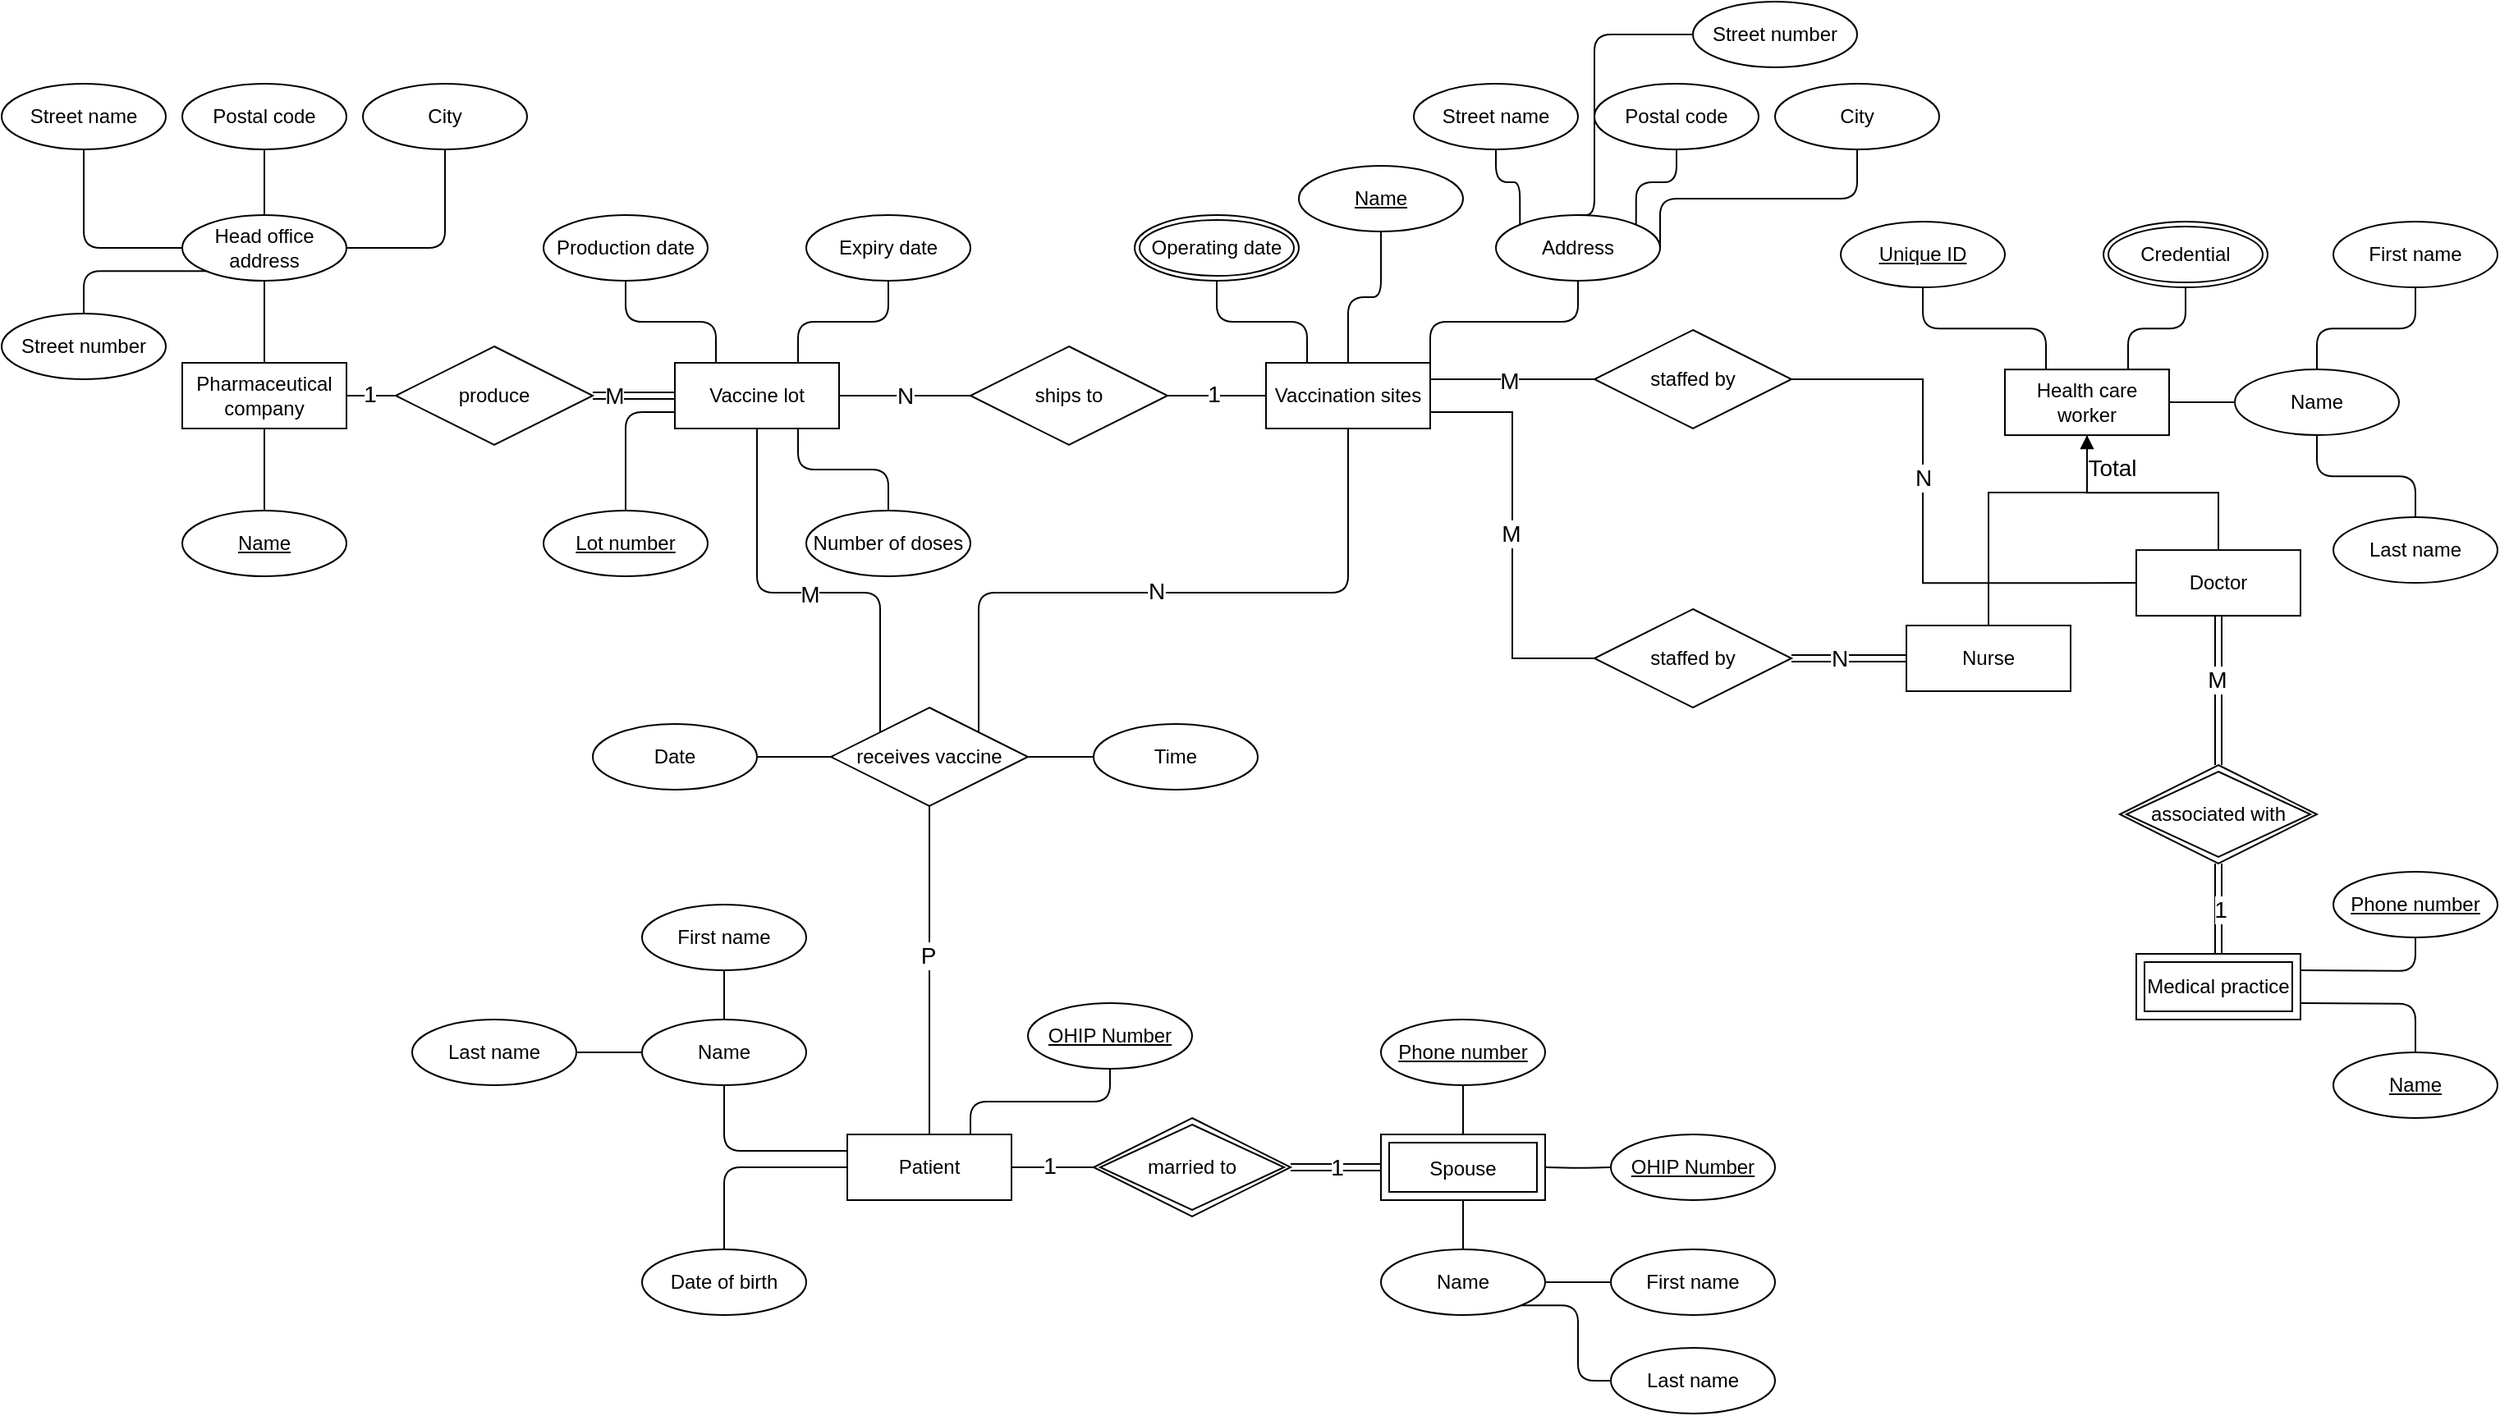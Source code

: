 <mxfile version="16.5.1" type="device"><diagram name="Page-1" id="e56a1550-8fbb-45ad-956c-1786394a9013"><mxGraphModel dx="1895" dy="2181" grid="1" gridSize="10" guides="1" tooltips="1" connect="1" arrows="1" fold="1" page="1" pageScale="1" pageWidth="1100" pageHeight="850" background="none" math="0" shadow="0"><root><mxCell id="0"/><mxCell id="1" parent="0"/><mxCell id="ESLBdS5EHAHpWrWNodqD-137" style="edgeStyle=orthogonalEdgeStyle;rounded=1;orthogonalLoop=1;jettySize=auto;html=1;exitX=0.5;exitY=1;exitDx=0;exitDy=0;entryX=0.5;entryY=0;entryDx=0;entryDy=0;startArrow=none;startFill=0;endArrow=none;endFill=0;strokeColor=default;" parent="1" source="ESLBdS5EHAHpWrWNodqD-1" target="ESLBdS5EHAHpWrWNodqD-2" edge="1"><mxGeometry relative="1" as="geometry"/></mxCell><mxCell id="ESLBdS5EHAHpWrWNodqD-1" value="Pharmaceutical company" style="whiteSpace=wrap;html=1;align=center;" parent="1" vertex="1"><mxGeometry x="400" y="-260" width="100" height="40" as="geometry"/></mxCell><mxCell id="ESLBdS5EHAHpWrWNodqD-2" value="&lt;u&gt;Name&lt;/u&gt;" style="ellipse;whiteSpace=wrap;html=1;align=center;" parent="1" vertex="1"><mxGeometry x="400" y="-170" width="100" height="40" as="geometry"/></mxCell><mxCell id="ESLBdS5EHAHpWrWNodqD-136" style="edgeStyle=orthogonalEdgeStyle;rounded=1;orthogonalLoop=1;jettySize=auto;html=1;exitX=0.5;exitY=1;exitDx=0;exitDy=0;entryX=0.5;entryY=0;entryDx=0;entryDy=0;startArrow=none;startFill=0;endArrow=none;endFill=0;strokeColor=default;" parent="1" source="ESLBdS5EHAHpWrWNodqD-3" target="ESLBdS5EHAHpWrWNodqD-1" edge="1"><mxGeometry relative="1" as="geometry"/></mxCell><mxCell id="e3JdT_8mT_WaW4l5K2X9-72" style="edgeStyle=orthogonalEdgeStyle;rounded=1;orthogonalLoop=1;jettySize=auto;html=1;exitX=0;exitY=1;exitDx=0;exitDy=0;entryX=0.5;entryY=0;entryDx=0;entryDy=0;fontSize=12;endArrow=none;endFill=0;" parent="1" source="ESLBdS5EHAHpWrWNodqD-3" target="e3JdT_8mT_WaW4l5K2X9-70" edge="1"><mxGeometry relative="1" as="geometry"/></mxCell><mxCell id="ESLBdS5EHAHpWrWNodqD-3" value="Head office address" style="ellipse;whiteSpace=wrap;html=1;align=center;" parent="1" vertex="1"><mxGeometry x="400" y="-350" width="100" height="40" as="geometry"/></mxCell><mxCell id="ESLBdS5EHAHpWrWNodqD-117" style="edgeStyle=orthogonalEdgeStyle;rounded=1;orthogonalLoop=1;jettySize=auto;html=1;exitX=0;exitY=0.75;exitDx=0;exitDy=0;startArrow=none;startFill=0;endArrow=none;endFill=0;strokeColor=default;" parent="1" source="ESLBdS5EHAHpWrWNodqD-6" target="ESLBdS5EHAHpWrWNodqD-7" edge="1"><mxGeometry relative="1" as="geometry"/></mxCell><mxCell id="ESLBdS5EHAHpWrWNodqD-213" style="edgeStyle=orthogonalEdgeStyle;rounded=1;orthogonalLoop=1;jettySize=auto;html=1;exitX=0.75;exitY=0;exitDx=0;exitDy=0;entryX=0.5;entryY=1;entryDx=0;entryDy=0;fontSize=14;startArrow=none;startFill=0;endArrow=none;endFill=0;strokeColor=default;" parent="1" source="ESLBdS5EHAHpWrWNodqD-6" target="ESLBdS5EHAHpWrWNodqD-12" edge="1"><mxGeometry relative="1" as="geometry"/></mxCell><mxCell id="ESLBdS5EHAHpWrWNodqD-215" style="edgeStyle=orthogonalEdgeStyle;rounded=1;orthogonalLoop=1;jettySize=auto;html=1;exitX=0.5;exitY=1;exitDx=0;exitDy=0;entryX=0;entryY=0;entryDx=0;entryDy=0;fontSize=14;startArrow=none;startFill=0;endArrow=none;endFill=0;strokeColor=default;" parent="1" source="ESLBdS5EHAHpWrWNodqD-6" target="ESLBdS5EHAHpWrWNodqD-68" edge="1"><mxGeometry relative="1" as="geometry"><Array as="points"><mxPoint x="750" y="-120"/><mxPoint x="825" y="-120"/></Array></mxGeometry></mxCell><mxCell id="ESLBdS5EHAHpWrWNodqD-242" value="M" style="edgeLabel;html=1;align=center;verticalAlign=middle;resizable=0;points=[];fontSize=14;" parent="ESLBdS5EHAHpWrWNodqD-215" vertex="1" connectable="0"><mxGeometry x="0.024" y="-1" relative="1" as="geometry"><mxPoint x="-1" as="offset"/></mxGeometry></mxCell><mxCell id="e3JdT_8mT_WaW4l5K2X9-36" style="edgeStyle=orthogonalEdgeStyle;rounded=1;orthogonalLoop=1;jettySize=auto;html=1;exitX=0.25;exitY=0;exitDx=0;exitDy=0;entryX=0.5;entryY=1;entryDx=0;entryDy=0;endArrow=none;endFill=0;" parent="1" source="ESLBdS5EHAHpWrWNodqD-6" target="ESLBdS5EHAHpWrWNodqD-11" edge="1"><mxGeometry relative="1" as="geometry"/></mxCell><mxCell id="ESLBdS5EHAHpWrWNodqD-6" value="Vaccine lot" style="whiteSpace=wrap;html=1;align=center;" parent="1" vertex="1"><mxGeometry x="700" y="-260" width="100" height="40" as="geometry"/></mxCell><mxCell id="ESLBdS5EHAHpWrWNodqD-7" value="&lt;u&gt;Lot number&lt;/u&gt;" style="ellipse;whiteSpace=wrap;html=1;align=center;" parent="1" vertex="1"><mxGeometry x="620" y="-170" width="100" height="40" as="geometry"/></mxCell><mxCell id="ESLBdS5EHAHpWrWNodqD-11" value="Production date" style="ellipse;whiteSpace=wrap;html=1;align=center;" parent="1" vertex="1"><mxGeometry x="620" y="-350" width="100" height="40" as="geometry"/></mxCell><mxCell id="ESLBdS5EHAHpWrWNodqD-12" value="Expiry date" style="ellipse;whiteSpace=wrap;html=1;align=center;" parent="1" vertex="1"><mxGeometry x="780" y="-350" width="100" height="40" as="geometry"/></mxCell><mxCell id="e3JdT_8mT_WaW4l5K2X9-35" style="edgeStyle=orthogonalEdgeStyle;rounded=1;orthogonalLoop=1;jettySize=auto;html=1;exitX=0.5;exitY=0;exitDx=0;exitDy=0;entryX=0.75;entryY=1;entryDx=0;entryDy=0;endArrow=none;endFill=0;" parent="1" source="ESLBdS5EHAHpWrWNodqD-16" target="ESLBdS5EHAHpWrWNodqD-6" edge="1"><mxGeometry relative="1" as="geometry"/></mxCell><mxCell id="ESLBdS5EHAHpWrWNodqD-16" value="Number of doses" style="ellipse;whiteSpace=wrap;html=1;align=center;" parent="1" vertex="1"><mxGeometry x="780" y="-170" width="100" height="40" as="geometry"/></mxCell><mxCell id="ESLBdS5EHAHpWrWNodqD-203" style="edgeStyle=orthogonalEdgeStyle;rounded=1;orthogonalLoop=1;jettySize=auto;html=1;exitX=0.75;exitY=0;exitDx=0;exitDy=0;entryX=0.5;entryY=1;entryDx=0;entryDy=0;fontSize=14;startArrow=none;startFill=0;endArrow=none;endFill=0;strokeColor=default;" parent="1" source="ESLBdS5EHAHpWrWNodqD-18" target="ESLBdS5EHAHpWrWNodqD-20" edge="1"><mxGeometry relative="1" as="geometry"/></mxCell><mxCell id="ESLBdS5EHAHpWrWNodqD-204" style="edgeStyle=orthogonalEdgeStyle;rounded=1;orthogonalLoop=1;jettySize=auto;html=1;exitX=1;exitY=0.5;exitDx=0;exitDy=0;entryX=0;entryY=0.5;entryDx=0;entryDy=0;fontSize=14;startArrow=none;startFill=0;endArrow=none;endFill=0;strokeColor=default;" parent="1" source="ESLBdS5EHAHpWrWNodqD-18" edge="1"><mxGeometry relative="1" as="geometry"><mxPoint x="955" y="230" as="targetPoint"/></mxGeometry></mxCell><mxCell id="ESLBdS5EHAHpWrWNodqD-230" value="1" style="edgeLabel;html=1;align=center;verticalAlign=middle;resizable=0;points=[];fontSize=14;" parent="ESLBdS5EHAHpWrWNodqD-204" vertex="1" connectable="0"><mxGeometry x="-0.089" y="1" relative="1" as="geometry"><mxPoint as="offset"/></mxGeometry></mxCell><mxCell id="ESLBdS5EHAHpWrWNodqD-18" value="Patient" style="whiteSpace=wrap;html=1;align=center;" parent="1" vertex="1"><mxGeometry x="805" y="210" width="100" height="40" as="geometry"/></mxCell><mxCell id="ESLBdS5EHAHpWrWNodqD-20" value="&lt;u&gt;OHIP Number&lt;/u&gt;" style="ellipse;whiteSpace=wrap;html=1;align=center;" parent="1" vertex="1"><mxGeometry x="915" y="130" width="100" height="40" as="geometry"/></mxCell><mxCell id="ESLBdS5EHAHpWrWNodqD-222" style="edgeStyle=orthogonalEdgeStyle;rounded=1;orthogonalLoop=1;jettySize=auto;html=1;exitX=0.5;exitY=1;exitDx=0;exitDy=0;entryX=0;entryY=0.25;entryDx=0;entryDy=0;fontSize=14;startArrow=none;startFill=0;endArrow=none;endFill=0;strokeColor=default;" parent="1" source="ESLBdS5EHAHpWrWNodqD-21" target="ESLBdS5EHAHpWrWNodqD-18" edge="1"><mxGeometry relative="1" as="geometry"/></mxCell><mxCell id="ESLBdS5EHAHpWrWNodqD-21" value="Name" style="ellipse;whiteSpace=wrap;html=1;align=center;" parent="1" vertex="1"><mxGeometry x="680" y="140" width="100" height="40" as="geometry"/></mxCell><mxCell id="ESLBdS5EHAHpWrWNodqD-223" style="edgeStyle=orthogonalEdgeStyle;rounded=1;orthogonalLoop=1;jettySize=auto;html=1;exitX=0.5;exitY=0;exitDx=0;exitDy=0;entryX=0;entryY=0.5;entryDx=0;entryDy=0;fontSize=14;startArrow=none;startFill=0;endArrow=none;endFill=0;strokeColor=default;" parent="1" source="ESLBdS5EHAHpWrWNodqD-22" target="ESLBdS5EHAHpWrWNodqD-18" edge="1"><mxGeometry relative="1" as="geometry"/></mxCell><mxCell id="ESLBdS5EHAHpWrWNodqD-22" value="Date of birth" style="ellipse;whiteSpace=wrap;html=1;align=center;" parent="1" vertex="1"><mxGeometry x="680" y="280" width="100" height="40" as="geometry"/></mxCell><mxCell id="ESLBdS5EHAHpWrWNodqD-133" style="edgeStyle=orthogonalEdgeStyle;rounded=1;orthogonalLoop=1;jettySize=auto;html=1;exitX=0.5;exitY=1;exitDx=0;exitDy=0;entryX=0.5;entryY=0;entryDx=0;entryDy=0;startArrow=none;startFill=0;endArrow=none;endFill=0;strokeColor=default;" parent="1" target="ESLBdS5EHAHpWrWNodqD-27" edge="1"><mxGeometry relative="1" as="geometry"><mxPoint x="1180" y="250" as="sourcePoint"/></mxGeometry></mxCell><mxCell id="ESLBdS5EHAHpWrWNodqD-134" style="edgeStyle=orthogonalEdgeStyle;rounded=1;orthogonalLoop=1;jettySize=auto;html=1;exitX=1;exitY=0.5;exitDx=0;exitDy=0;entryX=0;entryY=0.5;entryDx=0;entryDy=0;startArrow=none;startFill=0;endArrow=none;endFill=0;strokeColor=default;" parent="1" target="ESLBdS5EHAHpWrWNodqD-33" edge="1"><mxGeometry relative="1" as="geometry"><mxPoint x="1230" y="230" as="sourcePoint"/></mxGeometry></mxCell><mxCell id="ESLBdS5EHAHpWrWNodqD-177" style="edgeStyle=orthogonalEdgeStyle;rounded=1;orthogonalLoop=1;jettySize=auto;html=1;exitX=1;exitY=1;exitDx=0;exitDy=0;entryX=0;entryY=0.5;entryDx=0;entryDy=0;startArrow=none;startFill=0;endArrow=none;endFill=0;strokeColor=default;" parent="1" source="ESLBdS5EHAHpWrWNodqD-27" target="ESLBdS5EHAHpWrWNodqD-176" edge="1"><mxGeometry relative="1" as="geometry"/></mxCell><mxCell id="ESLBdS5EHAHpWrWNodqD-178" style="edgeStyle=orthogonalEdgeStyle;rounded=1;orthogonalLoop=1;jettySize=auto;html=1;exitX=1;exitY=0.5;exitDx=0;exitDy=0;entryX=0;entryY=0.5;entryDx=0;entryDy=0;startArrow=none;startFill=0;endArrow=none;endFill=0;strokeColor=default;" parent="1" source="ESLBdS5EHAHpWrWNodqD-27" target="ESLBdS5EHAHpWrWNodqD-175" edge="1"><mxGeometry relative="1" as="geometry"/></mxCell><mxCell id="ESLBdS5EHAHpWrWNodqD-27" value="Name" style="ellipse;whiteSpace=wrap;html=1;align=center;strokeColor=default;" parent="1" vertex="1"><mxGeometry x="1130" y="280" width="100" height="40" as="geometry"/></mxCell><mxCell id="ESLBdS5EHAHpWrWNodqD-32" value="&lt;u&gt;Phone number&lt;/u&gt;" style="ellipse;whiteSpace=wrap;html=1;align=center;" parent="1" vertex="1"><mxGeometry x="1130" y="140" width="100" height="40" as="geometry"/></mxCell><mxCell id="ESLBdS5EHAHpWrWNodqD-33" value="&lt;u&gt;OHIP Number&lt;/u&gt;" style="ellipse;whiteSpace=wrap;html=1;align=center;" parent="1" vertex="1"><mxGeometry x="1270" y="210" width="100" height="40" as="geometry"/></mxCell><mxCell id="ESLBdS5EHAHpWrWNodqD-35" value="" style="endArrow=none;html=1;rounded=0;entryX=0.5;entryY=1;entryDx=0;entryDy=0;" parent="1" target="ESLBdS5EHAHpWrWNodqD-32" edge="1"><mxGeometry width="50" height="50" relative="1" as="geometry"><mxPoint x="1180" y="210" as="sourcePoint"/><mxPoint x="1180" y="170" as="targetPoint"/></mxGeometry></mxCell><mxCell id="ESLBdS5EHAHpWrWNodqD-121" style="edgeStyle=orthogonalEdgeStyle;rounded=1;orthogonalLoop=1;jettySize=auto;html=1;exitX=1;exitY=0;exitDx=0;exitDy=0;entryX=0.5;entryY=1;entryDx=0;entryDy=0;startArrow=none;startFill=0;endArrow=none;endFill=0;strokeColor=default;" parent="1" source="ESLBdS5EHAHpWrWNodqD-37" target="ESLBdS5EHAHpWrWNodqD-39" edge="1"><mxGeometry relative="1" as="geometry"/></mxCell><mxCell id="ESLBdS5EHAHpWrWNodqD-128" style="edgeStyle=orthogonalEdgeStyle;rounded=1;orthogonalLoop=1;jettySize=auto;html=1;exitX=0.5;exitY=0;exitDx=0;exitDy=0;entryX=0.5;entryY=1;entryDx=0;entryDy=0;startArrow=none;startFill=0;endArrow=none;endFill=0;strokeColor=default;" parent="1" source="ESLBdS5EHAHpWrWNodqD-37" target="ESLBdS5EHAHpWrWNodqD-38" edge="1"><mxGeometry relative="1" as="geometry"/></mxCell><mxCell id="ESLBdS5EHAHpWrWNodqD-207" style="edgeStyle=orthogonalEdgeStyle;rounded=1;orthogonalLoop=1;jettySize=auto;html=1;exitX=0.25;exitY=0;exitDx=0;exitDy=0;entryX=0.5;entryY=1;entryDx=0;entryDy=0;fontSize=14;startArrow=none;startFill=0;endArrow=none;endFill=0;strokeColor=default;" parent="1" source="ESLBdS5EHAHpWrWNodqD-37" target="ESLBdS5EHAHpWrWNodqD-191" edge="1"><mxGeometry relative="1" as="geometry"/></mxCell><mxCell id="ESLBdS5EHAHpWrWNodqD-208" style="edgeStyle=orthogonalEdgeStyle;rounded=1;orthogonalLoop=1;jettySize=auto;html=1;exitX=1;exitY=0.25;exitDx=0;exitDy=0;entryX=0;entryY=0.5;entryDx=0;entryDy=0;fontSize=14;startArrow=none;startFill=0;endArrow=none;endFill=0;strokeColor=default;" parent="1" source="ESLBdS5EHAHpWrWNodqD-37" target="ESLBdS5EHAHpWrWNodqD-138" edge="1"><mxGeometry relative="1" as="geometry"/></mxCell><mxCell id="ESLBdS5EHAHpWrWNodqD-236" value="M" style="edgeLabel;html=1;align=center;verticalAlign=middle;resizable=0;points=[];fontSize=14;" parent="ESLBdS5EHAHpWrWNodqD-208" vertex="1" connectable="0"><mxGeometry x="-0.046" y="-1" relative="1" as="geometry"><mxPoint as="offset"/></mxGeometry></mxCell><mxCell id="ESLBdS5EHAHpWrWNodqD-214" style="edgeStyle=orthogonalEdgeStyle;rounded=1;orthogonalLoop=1;jettySize=auto;html=1;exitX=0.5;exitY=1;exitDx=0;exitDy=0;entryX=1;entryY=0;entryDx=0;entryDy=0;fontSize=14;startArrow=none;startFill=0;endArrow=none;endFill=0;strokeColor=default;" parent="1" source="ESLBdS5EHAHpWrWNodqD-37" target="ESLBdS5EHAHpWrWNodqD-68" edge="1"><mxGeometry relative="1" as="geometry"><Array as="points"><mxPoint x="1110" y="-120"/><mxPoint x="885" y="-120"/></Array></mxGeometry></mxCell><mxCell id="ESLBdS5EHAHpWrWNodqD-241" value="N" style="edgeLabel;html=1;align=center;verticalAlign=middle;resizable=0;points=[];fontSize=14;" parent="ESLBdS5EHAHpWrWNodqD-214" vertex="1" connectable="0"><mxGeometry x="0.054" y="-1" relative="1" as="geometry"><mxPoint x="-1" as="offset"/></mxGeometry></mxCell><mxCell id="iv5tepTXyK36cI-8VYVW-3" style="edgeStyle=orthogonalEdgeStyle;rounded=0;orthogonalLoop=1;jettySize=auto;html=1;exitX=1;exitY=0.75;exitDx=0;exitDy=0;entryX=0;entryY=0.5;entryDx=0;entryDy=0;endArrow=none;endFill=0;" parent="1" source="ESLBdS5EHAHpWrWNodqD-37" target="iv5tepTXyK36cI-8VYVW-2" edge="1"><mxGeometry relative="1" as="geometry"/></mxCell><mxCell id="iv5tepTXyK36cI-8VYVW-6" value="M" style="edgeLabel;html=1;align=center;verticalAlign=middle;resizable=0;points=[];fontSize=14;" parent="iv5tepTXyK36cI-8VYVW-3" vertex="1" connectable="0"><mxGeometry x="-0.008" y="-1" relative="1" as="geometry"><mxPoint as="offset"/></mxGeometry></mxCell><mxCell id="ESLBdS5EHAHpWrWNodqD-37" value="Vaccination sites" style="whiteSpace=wrap;html=1;align=center;" parent="1" vertex="1"><mxGeometry x="1060" y="-260" width="100" height="40" as="geometry"/></mxCell><mxCell id="ESLBdS5EHAHpWrWNodqD-38" value="&lt;u&gt;Name&lt;/u&gt;" style="ellipse;whiteSpace=wrap;html=1;align=center;" parent="1" vertex="1"><mxGeometry x="1080" y="-380" width="100" height="40" as="geometry"/></mxCell><mxCell id="e3JdT_8mT_WaW4l5K2X9-74" style="edgeStyle=orthogonalEdgeStyle;rounded=1;orthogonalLoop=1;jettySize=auto;html=1;exitX=1;exitY=0.5;exitDx=0;exitDy=0;entryX=0.5;entryY=1;entryDx=0;entryDy=0;fontSize=12;endArrow=none;endFill=0;" parent="1" source="ESLBdS5EHAHpWrWNodqD-39" target="e3JdT_8mT_WaW4l5K2X9-9" edge="1"><mxGeometry relative="1" as="geometry"><Array as="points"><mxPoint x="1300" y="-360"/><mxPoint x="1420" y="-360"/></Array></mxGeometry></mxCell><mxCell id="e3JdT_8mT_WaW4l5K2X9-75" style="edgeStyle=orthogonalEdgeStyle;rounded=1;orthogonalLoop=1;jettySize=auto;html=1;exitX=1;exitY=0;exitDx=0;exitDy=0;fontSize=12;endArrow=none;endFill=0;" parent="1" source="ESLBdS5EHAHpWrWNodqD-39" target="e3JdT_8mT_WaW4l5K2X9-8" edge="1"><mxGeometry relative="1" as="geometry"/></mxCell><mxCell id="e3JdT_8mT_WaW4l5K2X9-76" style="edgeStyle=orthogonalEdgeStyle;rounded=1;orthogonalLoop=1;jettySize=auto;html=1;exitX=0.5;exitY=0;exitDx=0;exitDy=0;entryX=0;entryY=0.5;entryDx=0;entryDy=0;fontSize=12;endArrow=none;endFill=0;" parent="1" source="ESLBdS5EHAHpWrWNodqD-39" target="e3JdT_8mT_WaW4l5K2X9-73" edge="1"><mxGeometry relative="1" as="geometry"><Array as="points"><mxPoint x="1260" y="-350"/><mxPoint x="1260" y="-460"/></Array></mxGeometry></mxCell><mxCell id="ESLBdS5EHAHpWrWNodqD-39" value="Address" style="ellipse;whiteSpace=wrap;html=1;align=center;" parent="1" vertex="1"><mxGeometry x="1200" y="-350" width="100" height="40" as="geometry"/></mxCell><mxCell id="ESLBdS5EHAHpWrWNodqD-61" value="produce" style="shape=rhombus;perimeter=rhombusPerimeter;whiteSpace=wrap;html=1;align=center;" parent="1" vertex="1"><mxGeometry x="530" y="-270" width="120" height="60" as="geometry"/></mxCell><mxCell id="ESLBdS5EHAHpWrWNodqD-62" value="" style="endArrow=none;html=1;rounded=0;exitX=1;exitY=0.5;exitDx=0;exitDy=0;entryX=0;entryY=0.5;entryDx=0;entryDy=0;" parent="1" source="ESLBdS5EHAHpWrWNodqD-1" target="ESLBdS5EHAHpWrWNodqD-61" edge="1"><mxGeometry width="50" height="50" relative="1" as="geometry"><mxPoint x="450" y="-250" as="sourcePoint"/><mxPoint x="500" y="-300" as="targetPoint"/></mxGeometry></mxCell><mxCell id="ESLBdS5EHAHpWrWNodqD-227" value="1" style="edgeLabel;html=1;align=center;verticalAlign=middle;resizable=0;points=[];fontSize=14;" parent="ESLBdS5EHAHpWrWNodqD-62" vertex="1" connectable="0"><mxGeometry x="-0.072" y="1" relative="1" as="geometry"><mxPoint as="offset"/></mxGeometry></mxCell><mxCell id="ESLBdS5EHAHpWrWNodqD-63" value="" style="endArrow=none;html=1;rounded=0;exitX=0;exitY=0.5;exitDx=0;exitDy=0;entryX=1;entryY=0.5;entryDx=0;entryDy=0;shape=link;" parent="1" source="ESLBdS5EHAHpWrWNodqD-6" target="ESLBdS5EHAHpWrWNodqD-61" edge="1"><mxGeometry width="50" height="50" relative="1" as="geometry"><mxPoint x="485" y="-230" as="sourcePoint"/><mxPoint x="635" y="-240" as="targetPoint"/></mxGeometry></mxCell><mxCell id="ESLBdS5EHAHpWrWNodqD-226" value="M" style="edgeLabel;html=1;align=center;verticalAlign=middle;resizable=0;points=[];fontSize=14;" parent="ESLBdS5EHAHpWrWNodqD-63" vertex="1" connectable="0"><mxGeometry x="0.351" y="2" relative="1" as="geometry"><mxPoint x="-3" y="-2" as="offset"/></mxGeometry></mxCell><mxCell id="ESLBdS5EHAHpWrWNodqD-206" style="edgeStyle=orthogonalEdgeStyle;rounded=1;orthogonalLoop=1;jettySize=auto;html=1;exitX=0.5;exitY=1;exitDx=0;exitDy=0;entryX=0.5;entryY=0;entryDx=0;entryDy=0;fontSize=14;startArrow=none;startFill=0;endArrow=none;endFill=0;strokeColor=default;" parent="1" source="ESLBdS5EHAHpWrWNodqD-68" target="ESLBdS5EHAHpWrWNodqD-18" edge="1"><mxGeometry relative="1" as="geometry"/></mxCell><mxCell id="ESLBdS5EHAHpWrWNodqD-231" value="P" style="edgeLabel;html=1;align=center;verticalAlign=middle;resizable=0;points=[];fontSize=14;" parent="ESLBdS5EHAHpWrWNodqD-206" vertex="1" connectable="0"><mxGeometry x="-0.091" y="-1" relative="1" as="geometry"><mxPoint as="offset"/></mxGeometry></mxCell><mxCell id="ESLBdS5EHAHpWrWNodqD-68" value="receives vaccine" style="shape=rhombus;perimeter=rhombusPerimeter;whiteSpace=wrap;html=1;align=center;" parent="1" vertex="1"><mxGeometry x="795" y="-50" width="120" height="60" as="geometry"/></mxCell><mxCell id="ESLBdS5EHAHpWrWNodqD-221" style="edgeStyle=orthogonalEdgeStyle;rounded=1;orthogonalLoop=1;jettySize=auto;html=1;exitX=1;exitY=0.5;exitDx=0;exitDy=0;entryX=0;entryY=0.5;entryDx=0;entryDy=0;fontSize=14;startArrow=none;startFill=0;endArrow=none;endFill=0;strokeColor=default;" parent="1" source="ESLBdS5EHAHpWrWNodqD-73" target="ESLBdS5EHAHpWrWNodqD-68" edge="1"><mxGeometry relative="1" as="geometry"/></mxCell><mxCell id="ESLBdS5EHAHpWrWNodqD-73" value="Date" style="ellipse;whiteSpace=wrap;html=1;align=center;" parent="1" vertex="1"><mxGeometry x="650" y="-40" width="100" height="40" as="geometry"/></mxCell><mxCell id="ESLBdS5EHAHpWrWNodqD-132" value="&lt;font style=&quot;font-size: 14px&quot;&gt;1&lt;/font&gt;" style="edgeStyle=orthogonalEdgeStyle;rounded=1;orthogonalLoop=1;jettySize=auto;html=1;exitX=1;exitY=0.5;exitDx=0;exitDy=0;entryX=0;entryY=0.5;entryDx=0;entryDy=0;startArrow=none;startFill=0;endArrow=none;endFill=0;strokeColor=default;shape=link;" parent="1" edge="1"><mxGeometry relative="1" as="geometry"><mxPoint x="1075" y="230" as="sourcePoint"/><mxPoint x="1130" y="230" as="targetPoint"/></mxGeometry></mxCell><mxCell id="ESLBdS5EHAHpWrWNodqD-93" value="ships&amp;nbsp;to" style="shape=rhombus;perimeter=rhombusPerimeter;whiteSpace=wrap;html=1;align=center;" parent="1" vertex="1"><mxGeometry x="880" y="-270" width="120" height="60" as="geometry"/></mxCell><mxCell id="ESLBdS5EHAHpWrWNodqD-94" value="" style="endArrow=none;html=1;strokeColor=default;curved=1;exitX=1;exitY=0.5;exitDx=0;exitDy=0;" parent="1" source="ESLBdS5EHAHpWrWNodqD-6" target="ESLBdS5EHAHpWrWNodqD-93" edge="1"><mxGeometry width="50" height="50" relative="1" as="geometry"><mxPoint x="840" y="-280" as="sourcePoint"/><mxPoint x="890" y="-330" as="targetPoint"/></mxGeometry></mxCell><mxCell id="ESLBdS5EHAHpWrWNodqD-233" value="N" style="edgeLabel;html=1;align=center;verticalAlign=middle;resizable=0;points=[];fontSize=14;" parent="ESLBdS5EHAHpWrWNodqD-94" vertex="1" connectable="0"><mxGeometry x="-0.383" y="-1" relative="1" as="geometry"><mxPoint x="15" y="-1" as="offset"/></mxGeometry></mxCell><mxCell id="ESLBdS5EHAHpWrWNodqD-95" value="" style="endArrow=none;html=1;strokeColor=default;curved=1;exitX=1;exitY=0.5;exitDx=0;exitDy=0;entryX=0;entryY=0.5;entryDx=0;entryDy=0;" parent="1" source="ESLBdS5EHAHpWrWNodqD-93" target="ESLBdS5EHAHpWrWNodqD-37" edge="1"><mxGeometry width="50" height="50" relative="1" as="geometry"><mxPoint x="990" y="-300" as="sourcePoint"/><mxPoint x="1040" y="-350" as="targetPoint"/></mxGeometry></mxCell><mxCell id="ESLBdS5EHAHpWrWNodqD-232" value="1" style="edgeLabel;html=1;align=center;verticalAlign=middle;resizable=0;points=[];fontSize=14;" parent="ESLBdS5EHAHpWrWNodqD-95" vertex="1" connectable="0"><mxGeometry x="-0.074" y="1" relative="1" as="geometry"><mxPoint as="offset"/></mxGeometry></mxCell><mxCell id="iv5tepTXyK36cI-8VYVW-1" style="edgeStyle=orthogonalEdgeStyle;rounded=0;orthogonalLoop=1;jettySize=auto;html=1;exitX=1;exitY=0.5;exitDx=0;exitDy=0;entryX=0;entryY=0.5;entryDx=0;entryDy=0;endArrow=none;endFill=0;" parent="1" source="ESLBdS5EHAHpWrWNodqD-138" target="ESLBdS5EHAHpWrWNodqD-147" edge="1"><mxGeometry relative="1" as="geometry"><Array as="points"><mxPoint x="1460" y="-250"/><mxPoint x="1460" y="-126"/></Array></mxGeometry></mxCell><mxCell id="iv5tepTXyK36cI-8VYVW-5" value="&lt;font style=&quot;font-size: 14px&quot;&gt;N&lt;/font&gt;" style="edgeLabel;html=1;align=center;verticalAlign=middle;resizable=0;points=[];" parent="iv5tepTXyK36cI-8VYVW-1" vertex="1" connectable="0"><mxGeometry x="-0.161" relative="1" as="geometry"><mxPoint as="offset"/></mxGeometry></mxCell><mxCell id="ESLBdS5EHAHpWrWNodqD-138" value="staffed by" style="shape=rhombus;perimeter=rhombusPerimeter;whiteSpace=wrap;html=1;align=center;" parent="1" vertex="1"><mxGeometry x="1260" y="-280" width="120" height="60" as="geometry"/></mxCell><mxCell id="ESLBdS5EHAHpWrWNodqD-145" style="edgeStyle=orthogonalEdgeStyle;rounded=1;orthogonalLoop=1;jettySize=auto;html=1;exitX=1;exitY=0.5;exitDx=0;exitDy=0;entryX=0;entryY=0.5;entryDx=0;entryDy=0;startArrow=none;startFill=0;endArrow=none;endFill=0;strokeColor=default;" parent="1" source="ESLBdS5EHAHpWrWNodqD-140" target="ESLBdS5EHAHpWrWNodqD-142" edge="1"><mxGeometry relative="1" as="geometry"/></mxCell><mxCell id="ESLBdS5EHAHpWrWNodqD-149" style="edgeStyle=orthogonalEdgeStyle;rounded=0;orthogonalLoop=1;jettySize=auto;html=1;exitX=0.5;exitY=1;exitDx=0;exitDy=0;entryX=0.5;entryY=0;entryDx=0;entryDy=0;startArrow=none;startFill=0;endArrow=none;endFill=0;strokeColor=default;" parent="1" source="ESLBdS5EHAHpWrWNodqD-140" target="ESLBdS5EHAHpWrWNodqD-147" edge="1"><mxGeometry relative="1" as="geometry"/></mxCell><mxCell id="ESLBdS5EHAHpWrWNodqD-140" value="Health care worker" style="whiteSpace=wrap;html=1;align=center;" parent="1" vertex="1"><mxGeometry x="1510" y="-255.94" width="100" height="40" as="geometry"/></mxCell><mxCell id="ESLBdS5EHAHpWrWNodqD-181" style="edgeStyle=orthogonalEdgeStyle;rounded=1;orthogonalLoop=1;jettySize=auto;html=1;exitX=0.5;exitY=0;exitDx=0;exitDy=0;entryX=0.5;entryY=1;entryDx=0;entryDy=0;startArrow=none;startFill=0;endArrow=none;endFill=0;strokeColor=default;" parent="1" source="ESLBdS5EHAHpWrWNodqD-142" target="ESLBdS5EHAHpWrWNodqD-179" edge="1"><mxGeometry relative="1" as="geometry"/></mxCell><mxCell id="ESLBdS5EHAHpWrWNodqD-182" style="edgeStyle=orthogonalEdgeStyle;rounded=1;orthogonalLoop=1;jettySize=auto;html=1;exitX=0.5;exitY=1;exitDx=0;exitDy=0;entryX=0.5;entryY=0;entryDx=0;entryDy=0;startArrow=none;startFill=0;endArrow=none;endFill=0;strokeColor=default;" parent="1" source="ESLBdS5EHAHpWrWNodqD-142" target="ESLBdS5EHAHpWrWNodqD-180" edge="1"><mxGeometry relative="1" as="geometry"/></mxCell><mxCell id="ESLBdS5EHAHpWrWNodqD-142" value="Name" style="ellipse;whiteSpace=wrap;html=1;align=center;" parent="1" vertex="1"><mxGeometry x="1650" y="-255.94" width="100" height="40" as="geometry"/></mxCell><mxCell id="ESLBdS5EHAHpWrWNodqD-148" style="edgeStyle=orthogonalEdgeStyle;rounded=0;orthogonalLoop=1;jettySize=auto;html=1;exitX=0.5;exitY=0;exitDx=0;exitDy=0;entryX=0.5;entryY=1;entryDx=0;entryDy=0;startArrow=none;startFill=0;endArrow=block;endFill=1;strokeColor=default;" parent="1" source="ESLBdS5EHAHpWrWNodqD-146" target="ESLBdS5EHAHpWrWNodqD-140" edge="1"><mxGeometry relative="1" as="geometry"><Array as="points"><mxPoint x="1500" y="-180.94"/><mxPoint x="1560" y="-180.94"/></Array></mxGeometry></mxCell><mxCell id="ESLBdS5EHAHpWrWNodqD-210" style="edgeStyle=orthogonalEdgeStyle;rounded=1;orthogonalLoop=1;jettySize=auto;html=1;exitX=0.5;exitY=1;exitDx=0;exitDy=0;entryX=0.5;entryY=0;entryDx=0;entryDy=0;fontSize=14;startArrow=none;startFill=0;endArrow=none;endFill=0;strokeColor=default;shape=link;" parent="1" source="ESLBdS5EHAHpWrWNodqD-147" target="e3JdT_8mT_WaW4l5K2X9-68" edge="1"><mxGeometry relative="1" as="geometry"><mxPoint x="1500" y="-65.94" as="targetPoint"/></mxGeometry></mxCell><mxCell id="ESLBdS5EHAHpWrWNodqD-239" value="M" style="edgeLabel;html=1;align=center;verticalAlign=middle;resizable=0;points=[];fontSize=14;" parent="ESLBdS5EHAHpWrWNodqD-210" vertex="1" connectable="0"><mxGeometry x="-0.146" y="-1" relative="1" as="geometry"><mxPoint as="offset"/></mxGeometry></mxCell><mxCell id="ESLBdS5EHAHpWrWNodqD-146" value="Nurse" style="whiteSpace=wrap;html=1;align=center;" parent="1" vertex="1"><mxGeometry x="1450" y="-100" width="100" height="40" as="geometry"/></mxCell><mxCell id="ESLBdS5EHAHpWrWNodqD-147" value="Doctor" style="whiteSpace=wrap;html=1;align=center;" parent="1" vertex="1"><mxGeometry x="1590" y="-145.94" width="100" height="40" as="geometry"/></mxCell><mxCell id="ESLBdS5EHAHpWrWNodqD-224" style="edgeStyle=orthogonalEdgeStyle;rounded=1;orthogonalLoop=1;jettySize=auto;html=1;exitX=1;exitY=0.25;exitDx=0;exitDy=0;entryX=0.5;entryY=1;entryDx=0;entryDy=0;fontSize=14;startArrow=none;startFill=0;endArrow=none;endFill=0;strokeColor=default;" parent="1" target="ESLBdS5EHAHpWrWNodqD-155" edge="1"><mxGeometry relative="1" as="geometry"><mxPoint x="1690" y="110" as="sourcePoint"/></mxGeometry></mxCell><mxCell id="ESLBdS5EHAHpWrWNodqD-225" style="edgeStyle=orthogonalEdgeStyle;rounded=1;orthogonalLoop=1;jettySize=auto;html=1;exitX=1;exitY=0.75;exitDx=0;exitDy=0;entryX=0.5;entryY=0;entryDx=0;entryDy=0;fontSize=14;startArrow=none;startFill=0;endArrow=none;endFill=0;strokeColor=default;" parent="1" target="ESLBdS5EHAHpWrWNodqD-154" edge="1"><mxGeometry relative="1" as="geometry"><mxPoint x="1690" y="130" as="sourcePoint"/></mxGeometry></mxCell><mxCell id="ESLBdS5EHAHpWrWNodqD-154" value="&lt;u&gt;Name&lt;/u&gt;" style="ellipse;whiteSpace=wrap;html=1;align=center;" parent="1" vertex="1"><mxGeometry x="1710" y="160" width="100" height="40" as="geometry"/></mxCell><mxCell id="ESLBdS5EHAHpWrWNodqD-155" value="&lt;u&gt;Phone number&lt;/u&gt;" style="ellipse;whiteSpace=wrap;html=1;align=center;" parent="1" vertex="1"><mxGeometry x="1710" y="50" width="100" height="40" as="geometry"/></mxCell><mxCell id="ESLBdS5EHAHpWrWNodqD-211" value="1" style="edgeStyle=orthogonalEdgeStyle;rounded=1;orthogonalLoop=1;jettySize=auto;html=1;exitX=0.5;exitY=1;exitDx=0;exitDy=0;entryX=0.5;entryY=0;entryDx=0;entryDy=0;fontSize=14;startArrow=none;startFill=0;endArrow=none;endFill=0;strokeColor=default;shape=link;" parent="1" source="e3JdT_8mT_WaW4l5K2X9-68" edge="1"><mxGeometry relative="1" as="geometry"><mxPoint x="1640" y="60" as="sourcePoint"/><mxPoint x="1640" y="100" as="targetPoint"/></mxGeometry></mxCell><mxCell id="ESLBdS5EHAHpWrWNodqD-174" style="edgeStyle=orthogonalEdgeStyle;rounded=1;orthogonalLoop=1;jettySize=auto;html=1;exitX=0.5;exitY=1;exitDx=0;exitDy=0;entryX=0.5;entryY=0;entryDx=0;entryDy=0;startArrow=none;startFill=0;endArrow=none;endFill=0;strokeColor=default;" parent="1" source="ESLBdS5EHAHpWrWNodqD-171" target="ESLBdS5EHAHpWrWNodqD-21" edge="1"><mxGeometry relative="1" as="geometry"/></mxCell><mxCell id="ESLBdS5EHAHpWrWNodqD-171" value="First name" style="ellipse;whiteSpace=wrap;html=1;align=center;" parent="1" vertex="1"><mxGeometry x="680" y="70" width="100" height="40" as="geometry"/></mxCell><mxCell id="ESLBdS5EHAHpWrWNodqD-173" style="edgeStyle=orthogonalEdgeStyle;rounded=1;orthogonalLoop=1;jettySize=auto;html=1;exitX=1;exitY=0.5;exitDx=0;exitDy=0;entryX=0;entryY=0.5;entryDx=0;entryDy=0;startArrow=none;startFill=0;endArrow=none;endFill=0;strokeColor=default;" parent="1" source="ESLBdS5EHAHpWrWNodqD-172" target="ESLBdS5EHAHpWrWNodqD-21" edge="1"><mxGeometry relative="1" as="geometry"/></mxCell><mxCell id="ESLBdS5EHAHpWrWNodqD-172" value="Last name" style="ellipse;whiteSpace=wrap;html=1;align=center;" parent="1" vertex="1"><mxGeometry x="540" y="140" width="100" height="40" as="geometry"/></mxCell><mxCell id="ESLBdS5EHAHpWrWNodqD-175" value="First name" style="ellipse;whiteSpace=wrap;html=1;align=center;" parent="1" vertex="1"><mxGeometry x="1270" y="280" width="100" height="40" as="geometry"/></mxCell><mxCell id="ESLBdS5EHAHpWrWNodqD-176" value="Last name" style="ellipse;whiteSpace=wrap;html=1;align=center;" parent="1" vertex="1"><mxGeometry x="1270" y="340" width="100" height="40" as="geometry"/></mxCell><mxCell id="ESLBdS5EHAHpWrWNodqD-179" value="First name" style="ellipse;whiteSpace=wrap;html=1;align=center;" parent="1" vertex="1"><mxGeometry x="1710" y="-345.94" width="100" height="40" as="geometry"/></mxCell><mxCell id="ESLBdS5EHAHpWrWNodqD-180" value="Last name" style="ellipse;whiteSpace=wrap;html=1;align=center;" parent="1" vertex="1"><mxGeometry x="1710" y="-165.94" width="100" height="40" as="geometry"/></mxCell><mxCell id="ESLBdS5EHAHpWrWNodqD-216" style="edgeStyle=orthogonalEdgeStyle;rounded=1;orthogonalLoop=1;jettySize=auto;html=1;exitX=0.5;exitY=1;exitDx=0;exitDy=0;entryX=0.75;entryY=0;entryDx=0;entryDy=0;fontSize=14;startArrow=none;startFill=0;endArrow=none;endFill=0;strokeColor=default;" parent="1" source="ESLBdS5EHAHpWrWNodqD-184" target="ESLBdS5EHAHpWrWNodqD-140" edge="1"><mxGeometry relative="1" as="geometry"/></mxCell><mxCell id="ESLBdS5EHAHpWrWNodqD-184" value="Credential" style="ellipse;shape=doubleEllipse;margin=3;whiteSpace=wrap;html=1;align=center;strokeColor=default;" parent="1" vertex="1"><mxGeometry x="1570" y="-345.94" width="100" height="40" as="geometry"/></mxCell><mxCell id="ESLBdS5EHAHpWrWNodqD-217" style="edgeStyle=orthogonalEdgeStyle;rounded=1;orthogonalLoop=1;jettySize=auto;html=1;exitX=0.5;exitY=1;exitDx=0;exitDy=0;entryX=0.25;entryY=0;entryDx=0;entryDy=0;fontSize=14;startArrow=none;startFill=0;endArrow=none;endFill=0;strokeColor=default;" parent="1" source="ESLBdS5EHAHpWrWNodqD-186" target="ESLBdS5EHAHpWrWNodqD-140" edge="1"><mxGeometry relative="1" as="geometry"/></mxCell><mxCell id="ESLBdS5EHAHpWrWNodqD-186" value="&lt;u&gt;Unique ID&lt;/u&gt;" style="ellipse;whiteSpace=wrap;html=1;align=center;strokeColor=default;" parent="1" vertex="1"><mxGeometry x="1410" y="-345.94" width="100" height="40" as="geometry"/></mxCell><mxCell id="ESLBdS5EHAHpWrWNodqD-220" style="edgeStyle=orthogonalEdgeStyle;rounded=1;orthogonalLoop=1;jettySize=auto;html=1;exitX=0;exitY=0.5;exitDx=0;exitDy=0;entryX=1;entryY=0.5;entryDx=0;entryDy=0;fontSize=14;startArrow=none;startFill=0;endArrow=none;endFill=0;strokeColor=default;" parent="1" source="ESLBdS5EHAHpWrWNodqD-189" target="ESLBdS5EHAHpWrWNodqD-68" edge="1"><mxGeometry relative="1" as="geometry"/></mxCell><mxCell id="ESLBdS5EHAHpWrWNodqD-189" value="Time" style="ellipse;whiteSpace=wrap;html=1;align=center;" parent="1" vertex="1"><mxGeometry x="955" y="-40" width="100" height="40" as="geometry"/></mxCell><mxCell id="ESLBdS5EHAHpWrWNodqD-191" value="Operating date" style="ellipse;shape=doubleEllipse;margin=3;whiteSpace=wrap;html=1;align=center;strokeColor=default;" parent="1" vertex="1"><mxGeometry x="980" y="-350" width="100" height="40" as="geometry"/></mxCell><mxCell id="ESLBdS5EHAHpWrWNodqD-218" style="edgeStyle=orthogonalEdgeStyle;rounded=1;orthogonalLoop=1;jettySize=auto;html=1;exitX=0.75;exitY=0;exitDx=0;exitDy=0;entryX=1;entryY=0;entryDx=0;entryDy=0;fontSize=14;startArrow=none;startFill=0;endArrow=none;endFill=0;strokeColor=default;" parent="1" source="ESLBdS5EHAHpWrWNodqD-140" target="ESLBdS5EHAHpWrWNodqD-140" edge="1"><mxGeometry relative="1" as="geometry"/></mxCell><mxCell id="e3JdT_8mT_WaW4l5K2X9-4" style="edgeStyle=orthogonalEdgeStyle;rounded=1;orthogonalLoop=1;jettySize=auto;html=1;exitX=0.5;exitY=1;exitDx=0;exitDy=0;entryX=0;entryY=0.5;entryDx=0;entryDy=0;endArrow=none;endFill=0;" parent="1" source="e3JdT_8mT_WaW4l5K2X9-1" target="ESLBdS5EHAHpWrWNodqD-3" edge="1"><mxGeometry relative="1" as="geometry"/></mxCell><mxCell id="e3JdT_8mT_WaW4l5K2X9-1" value="Street name" style="ellipse;whiteSpace=wrap;html=1;align=center;" parent="1" vertex="1"><mxGeometry x="290" y="-430" width="100" height="40" as="geometry"/></mxCell><mxCell id="e3JdT_8mT_WaW4l5K2X9-5" style="edgeStyle=orthogonalEdgeStyle;rounded=1;orthogonalLoop=1;jettySize=auto;html=1;exitX=0.5;exitY=1;exitDx=0;exitDy=0;entryX=0.5;entryY=0;entryDx=0;entryDy=0;endArrow=none;endFill=0;" parent="1" source="e3JdT_8mT_WaW4l5K2X9-2" target="ESLBdS5EHAHpWrWNodqD-3" edge="1"><mxGeometry relative="1" as="geometry"/></mxCell><mxCell id="e3JdT_8mT_WaW4l5K2X9-2" value="Postal code" style="ellipse;whiteSpace=wrap;html=1;align=center;" parent="1" vertex="1"><mxGeometry x="400" y="-430" width="100" height="40" as="geometry"/></mxCell><mxCell id="e3JdT_8mT_WaW4l5K2X9-6" style="edgeStyle=orthogonalEdgeStyle;rounded=1;orthogonalLoop=1;jettySize=auto;html=1;exitX=0.5;exitY=1;exitDx=0;exitDy=0;entryX=1;entryY=0.5;entryDx=0;entryDy=0;endArrow=none;endFill=0;" parent="1" source="e3JdT_8mT_WaW4l5K2X9-3" target="ESLBdS5EHAHpWrWNodqD-3" edge="1"><mxGeometry relative="1" as="geometry"/></mxCell><mxCell id="e3JdT_8mT_WaW4l5K2X9-3" value="City" style="ellipse;whiteSpace=wrap;html=1;align=center;" parent="1" vertex="1"><mxGeometry x="510" y="-430" width="100" height="40" as="geometry"/></mxCell><mxCell id="e3JdT_8mT_WaW4l5K2X9-12" style="edgeStyle=orthogonalEdgeStyle;rounded=1;orthogonalLoop=1;jettySize=auto;html=1;exitX=0.5;exitY=1;exitDx=0;exitDy=0;entryX=0;entryY=0;entryDx=0;entryDy=0;endArrow=none;endFill=0;" parent="1" source="e3JdT_8mT_WaW4l5K2X9-7" target="ESLBdS5EHAHpWrWNodqD-39" edge="1"><mxGeometry relative="1" as="geometry"/></mxCell><mxCell id="e3JdT_8mT_WaW4l5K2X9-7" value="Street name" style="ellipse;whiteSpace=wrap;html=1;align=center;" parent="1" vertex="1"><mxGeometry x="1150" y="-430" width="100" height="40" as="geometry"/></mxCell><mxCell id="e3JdT_8mT_WaW4l5K2X9-8" value="Postal code" style="ellipse;whiteSpace=wrap;html=1;align=center;" parent="1" vertex="1"><mxGeometry x="1260" y="-430" width="100" height="40" as="geometry"/></mxCell><mxCell id="e3JdT_8mT_WaW4l5K2X9-9" value="City" style="ellipse;whiteSpace=wrap;html=1;align=center;" parent="1" vertex="1"><mxGeometry x="1370" y="-430" width="100" height="40" as="geometry"/></mxCell><mxCell id="e3JdT_8mT_WaW4l5K2X9-64" value="&lt;font style=&quot;font-size: 12px&quot;&gt;Spouse&lt;/font&gt;" style="shape=ext;margin=3;double=1;whiteSpace=wrap;html=1;align=center;fontSize=14;" parent="1" vertex="1"><mxGeometry x="1130" y="210" width="100" height="40" as="geometry"/></mxCell><mxCell id="e3JdT_8mT_WaW4l5K2X9-66" value="married to" style="shape=rhombus;double=1;perimeter=rhombusPerimeter;whiteSpace=wrap;html=1;align=center;fontSize=12;" parent="1" vertex="1"><mxGeometry x="955" y="200" width="120" height="60" as="geometry"/></mxCell><mxCell id="e3JdT_8mT_WaW4l5K2X9-67" value="Medical practice" style="shape=ext;margin=3;double=1;whiteSpace=wrap;html=1;align=center;fontSize=12;" parent="1" vertex="1"><mxGeometry x="1590" y="100" width="100" height="40" as="geometry"/></mxCell><mxCell id="e3JdT_8mT_WaW4l5K2X9-68" value="associated with" style="shape=rhombus;double=1;perimeter=rhombusPerimeter;whiteSpace=wrap;html=1;align=center;fontSize=12;" parent="1" vertex="1"><mxGeometry x="1580" y="-15.0" width="120" height="60" as="geometry"/></mxCell><mxCell id="e3JdT_8mT_WaW4l5K2X9-70" value="Street number" style="ellipse;whiteSpace=wrap;html=1;align=center;" parent="1" vertex="1"><mxGeometry x="290" y="-290" width="100" height="40" as="geometry"/></mxCell><mxCell id="e3JdT_8mT_WaW4l5K2X9-73" value="Street number" style="ellipse;whiteSpace=wrap;html=1;align=center;" parent="1" vertex="1"><mxGeometry x="1320" y="-480" width="100" height="40" as="geometry"/></mxCell><mxCell id="e3JdT_8mT_WaW4l5K2X9-77" value="&lt;font style=&quot;font-size: 14px&quot;&gt;Total&lt;/font&gt;" style="text;html=1;align=center;verticalAlign=middle;resizable=0;points=[];autosize=1;strokeColor=none;fillColor=none;fontSize=12;" parent="1" vertex="1"><mxGeometry x="1550" y="-205.94" width="50" height="20" as="geometry"/></mxCell><mxCell id="iv5tepTXyK36cI-8VYVW-4" style="edgeStyle=orthogonalEdgeStyle;rounded=0;orthogonalLoop=1;jettySize=auto;html=1;exitX=1;exitY=0.5;exitDx=0;exitDy=0;entryX=0;entryY=0.5;entryDx=0;entryDy=0;endArrow=none;endFill=0;shape=link;" parent="1" source="iv5tepTXyK36cI-8VYVW-2" target="ESLBdS5EHAHpWrWNodqD-146" edge="1"><mxGeometry relative="1" as="geometry"/></mxCell><mxCell id="iv5tepTXyK36cI-8VYVW-7" value="N" style="edgeLabel;html=1;align=center;verticalAlign=middle;resizable=0;points=[];fontSize=14;" parent="iv5tepTXyK36cI-8VYVW-4" vertex="1" connectable="0"><mxGeometry x="-0.189" relative="1" as="geometry"><mxPoint as="offset"/></mxGeometry></mxCell><mxCell id="iv5tepTXyK36cI-8VYVW-2" value="staffed by" style="shape=rhombus;perimeter=rhombusPerimeter;whiteSpace=wrap;html=1;align=center;" parent="1" vertex="1"><mxGeometry x="1260" y="-110" width="120" height="60" as="geometry"/></mxCell></root></mxGraphModel></diagram></mxfile>
